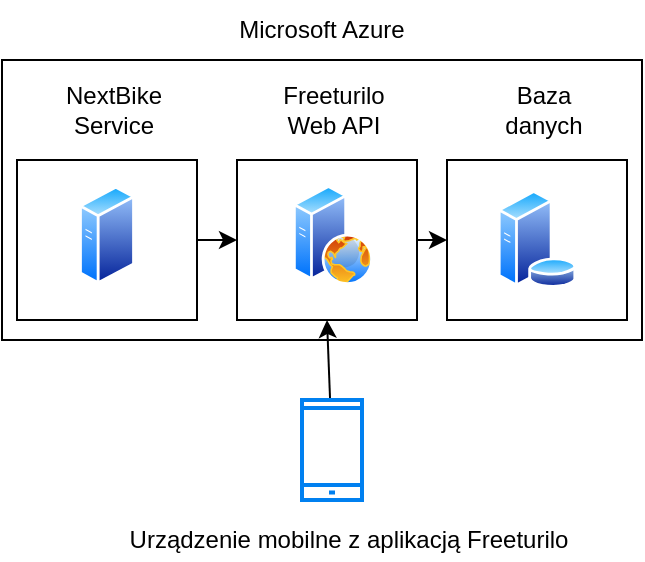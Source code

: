 <mxfile version="15.6.6" type="github">
  <diagram id="YY28kZcZGRgFsAUc2xfE" name="Page-1">
    <mxGraphModel dx="1422" dy="794" grid="1" gridSize="10" guides="1" tooltips="1" connect="1" arrows="1" fold="1" page="1" pageScale="1" pageWidth="827" pageHeight="1169" math="0" shadow="0">
      <root>
        <mxCell id="0" />
        <mxCell id="1" parent="0" />
        <mxCell id="XGTvkd6xmJvj21gc97sk-10" value="" style="rounded=0;whiteSpace=wrap;html=1;labelBackgroundColor=default;fontColor=default;fillColor=default;strokeColor=default;" vertex="1" parent="1">
          <mxGeometry x="115" y="50" width="320" height="140" as="geometry" />
        </mxCell>
        <mxCell id="XGTvkd6xmJvj21gc97sk-11" value="" style="rounded=0;whiteSpace=wrap;html=1;labelBackgroundColor=default;fontColor=default;strokeColor=default;fillColor=default;" vertex="1" parent="1">
          <mxGeometry x="337.5" y="100" width="90" height="80" as="geometry" />
        </mxCell>
        <mxCell id="XGTvkd6xmJvj21gc97sk-13" value="" style="rounded=0;whiteSpace=wrap;html=1;labelBackgroundColor=default;fontColor=default;strokeColor=default;fillColor=default;" vertex="1" parent="1">
          <mxGeometry x="122.5" y="100" width="90" height="80" as="geometry" />
        </mxCell>
        <mxCell id="XGTvkd6xmJvj21gc97sk-3" value="" style="aspect=fixed;perimeter=ellipsePerimeter;html=1;align=center;shadow=0;dashed=0;spacingTop=3;image;image=img/lib/active_directory/database_server.svg;labelBackgroundColor=default;fontColor=default;fillColor=default;strokeColor=default;" vertex="1" parent="1">
          <mxGeometry x="362.5" y="115" width="40" height="48.78" as="geometry" />
        </mxCell>
        <mxCell id="XGTvkd6xmJvj21gc97sk-5" value="" style="aspect=fixed;perimeter=ellipsePerimeter;html=1;align=center;shadow=0;dashed=0;spacingTop=3;image;image=img/lib/active_directory/generic_server.svg;labelBackgroundColor=default;fontColor=default;fillColor=default;strokeColor=default;" vertex="1" parent="1">
          <mxGeometry x="153.5" y="112.5" width="28.0" height="50" as="geometry" />
        </mxCell>
        <mxCell id="XGTvkd6xmJvj21gc97sk-12" value="" style="rounded=0;whiteSpace=wrap;html=1;labelBackgroundColor=default;fontColor=default;strokeColor=default;fillColor=default;" vertex="1" parent="1">
          <mxGeometry x="232.5" y="100" width="90" height="80" as="geometry" />
        </mxCell>
        <mxCell id="XGTvkd6xmJvj21gc97sk-6" value="" style="aspect=fixed;perimeter=ellipsePerimeter;html=1;align=center;shadow=0;dashed=0;spacingTop=3;image;image=img/lib/active_directory/web_server.svg;labelBackgroundColor=default;fontColor=default;fillColor=default;strokeColor=default;" vertex="1" parent="1">
          <mxGeometry x="260.5" y="112.5" width="40" height="50" as="geometry" />
        </mxCell>
        <mxCell id="XGTvkd6xmJvj21gc97sk-14" value="Microsoft Azure" style="text;html=1;strokeColor=none;fillColor=none;align=center;verticalAlign=middle;whiteSpace=wrap;rounded=0;labelBackgroundColor=default;fontColor=default;" vertex="1" parent="1">
          <mxGeometry x="215" y="20" width="120" height="30" as="geometry" />
        </mxCell>
        <mxCell id="XGTvkd6xmJvj21gc97sk-15" value="NextBike Service" style="text;html=1;strokeColor=none;fillColor=none;align=center;verticalAlign=middle;whiteSpace=wrap;rounded=0;labelBackgroundColor=default;fontColor=default;" vertex="1" parent="1">
          <mxGeometry x="141" y="60" width="60" height="30" as="geometry" />
        </mxCell>
        <mxCell id="XGTvkd6xmJvj21gc97sk-18" value="Freeturilo Web API" style="text;html=1;strokeColor=none;fillColor=none;align=center;verticalAlign=middle;whiteSpace=wrap;rounded=0;labelBackgroundColor=default;fontColor=default;" vertex="1" parent="1">
          <mxGeometry x="251" y="60" width="60" height="30" as="geometry" />
        </mxCell>
        <mxCell id="XGTvkd6xmJvj21gc97sk-19" value="Baza danych" style="text;html=1;strokeColor=none;fillColor=none;align=center;verticalAlign=middle;whiteSpace=wrap;rounded=0;labelBackgroundColor=default;fontColor=default;" vertex="1" parent="1">
          <mxGeometry x="356" y="60" width="60" height="30" as="geometry" />
        </mxCell>
        <mxCell id="XGTvkd6xmJvj21gc97sk-20" value="" style="html=1;verticalLabelPosition=bottom;align=center;labelBackgroundColor=#ffffff;verticalAlign=top;strokeWidth=2;strokeColor=#0080F0;shadow=0;dashed=0;shape=mxgraph.ios7.icons.smartphone;fontColor=default;fillColor=default;" vertex="1" parent="1">
          <mxGeometry x="265" y="220" width="30" height="50" as="geometry" />
        </mxCell>
        <mxCell id="XGTvkd6xmJvj21gc97sk-21" value="Urządzenie mobilne z aplikacją Freeturilo" style="text;html=1;align=center;verticalAlign=middle;resizable=0;points=[];autosize=1;strokeColor=none;fillColor=default;fontColor=default;" vertex="1" parent="1">
          <mxGeometry x="172.5" y="280" width="230" height="20" as="geometry" />
        </mxCell>
        <mxCell id="XGTvkd6xmJvj21gc97sk-25" value="" style="endArrow=classic;html=1;rounded=0;labelBackgroundColor=default;fontColor=default;strokeColor=default;exitX=0.467;exitY=-0.02;exitDx=0;exitDy=0;exitPerimeter=0;entryX=0.5;entryY=1;entryDx=0;entryDy=0;" edge="1" parent="1" source="XGTvkd6xmJvj21gc97sk-20" target="XGTvkd6xmJvj21gc97sk-12">
          <mxGeometry width="50" height="50" relative="1" as="geometry">
            <mxPoint x="390" y="320" as="sourcePoint" />
            <mxPoint x="440" y="270" as="targetPoint" />
          </mxGeometry>
        </mxCell>
        <mxCell id="XGTvkd6xmJvj21gc97sk-26" value="" style="endArrow=classic;html=1;rounded=0;labelBackgroundColor=default;fontColor=default;strokeColor=default;exitX=1;exitY=0.5;exitDx=0;exitDy=0;entryX=0;entryY=0.5;entryDx=0;entryDy=0;" edge="1" parent="1" source="XGTvkd6xmJvj21gc97sk-12" target="XGTvkd6xmJvj21gc97sk-11">
          <mxGeometry width="50" height="50" relative="1" as="geometry">
            <mxPoint x="390" y="320" as="sourcePoint" />
            <mxPoint x="440" y="270" as="targetPoint" />
          </mxGeometry>
        </mxCell>
        <mxCell id="XGTvkd6xmJvj21gc97sk-27" value="" style="endArrow=classic;html=1;rounded=0;labelBackgroundColor=default;fontColor=default;strokeColor=default;exitX=1;exitY=0.5;exitDx=0;exitDy=0;entryX=0;entryY=0.5;entryDx=0;entryDy=0;" edge="1" parent="1" source="XGTvkd6xmJvj21gc97sk-13" target="XGTvkd6xmJvj21gc97sk-12">
          <mxGeometry width="50" height="50" relative="1" as="geometry">
            <mxPoint x="390" y="320" as="sourcePoint" />
            <mxPoint x="440" y="270" as="targetPoint" />
          </mxGeometry>
        </mxCell>
      </root>
    </mxGraphModel>
  </diagram>
</mxfile>
